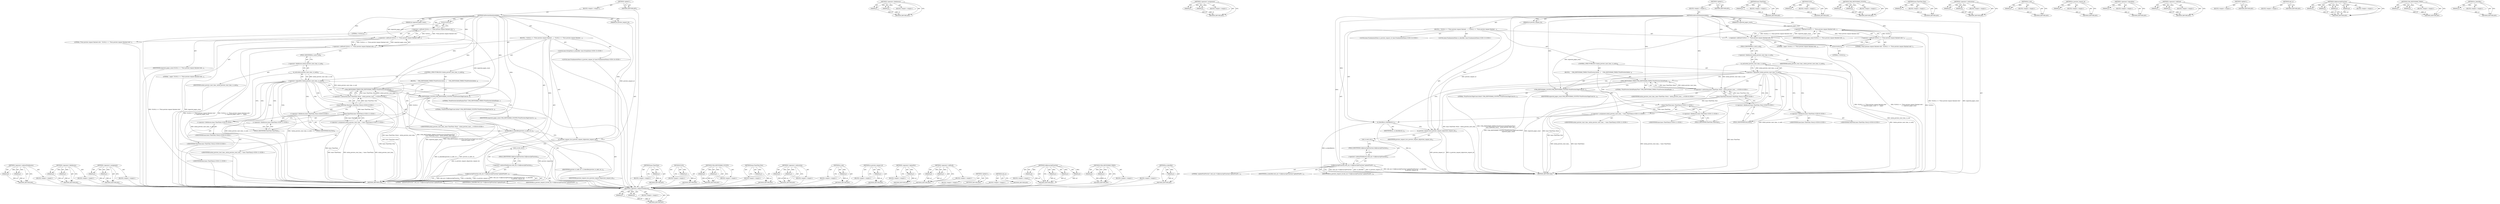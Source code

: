 digraph "ui_identifier" {
vulnerable_159 [label=<(METHOD,&lt;operator&gt;.indirectFieldAccess)>];
vulnerable_160 [label=<(PARAM,p1)>];
vulnerable_161 [label=<(PARAM,p2)>];
vulnerable_162 [label=<(BLOCK,&lt;empty&gt;,&lt;empty&gt;)>];
vulnerable_163 [label=<(METHOD_RETURN,ANY)>];
vulnerable_111 [label=<(METHOD,&lt;operator&gt;.fieldAccess)>];
vulnerable_112 [label=<(PARAM,p1)>];
vulnerable_113 [label=<(PARAM,p2)>];
vulnerable_114 [label=<(BLOCK,&lt;empty&gt;,&lt;empty&gt;)>];
vulnerable_115 [label=<(METHOD_RETURN,ANY)>];
vulnerable_135 [label=<(METHOD,&lt;operator&gt;.assignment)>];
vulnerable_136 [label=<(PARAM,p1)>];
vulnerable_137 [label=<(PARAM,p2)>];
vulnerable_138 [label=<(BLOCK,&lt;empty&gt;,&lt;empty&gt;)>];
vulnerable_139 [label=<(METHOD_RETURN,ANY)>];
vulnerable_6 [label=<(METHOD,&lt;global&gt;)<SUB>1</SUB>>];
vulnerable_7 [label=<(BLOCK,&lt;empty&gt;,&lt;empty&gt;)<SUB>1</SUB>>];
vulnerable_8 [label=<(METHOD,OnPreviewDataIsAvailable)<SUB>1</SUB>>];
vulnerable_9 [label=<(PARAM,int expected_pages_count)<SUB>1</SUB>>];
vulnerable_10 [label=<(PARAM,int preview_request_id)<SUB>2</SUB>>];
vulnerable_11 [label=<(BLOCK,{
  VLOG(1) &lt;&lt; &quot;Print preview request finished ...,{
  VLOG(1) &lt;&lt; &quot;Print preview request finished ...)<SUB>2</SUB>>];
vulnerable_12 [label=<(&lt;operator&gt;.shiftLeft,VLOG(1) &lt;&lt; &quot;Print preview request finished with...)<SUB>3</SUB>>];
vulnerable_13 [label=<(&lt;operator&gt;.shiftLeft,VLOG(1) &lt;&lt; &quot;Print preview request finished with...)<SUB>3</SUB>>];
vulnerable_14 [label=<(&lt;operator&gt;.shiftLeft,VLOG(1) &lt;&lt; &quot;Print preview request finished with &quot;)<SUB>3</SUB>>];
vulnerable_15 [label=<(VLOG,VLOG(1))<SUB>3</SUB>>];
vulnerable_16 [label=<(LITERAL,1,VLOG(1))<SUB>3</SUB>>];
vulnerable_17 [label=<(LITERAL,&quot;Print preview request finished with &quot;,VLOG(1) &lt;&lt; &quot;Print preview request finished with &quot;)<SUB>3</SUB>>];
vulnerable_18 [label=<(IDENTIFIER,expected_pages_count,VLOG(1) &lt;&lt; &quot;Print preview request finished with...)<SUB>4</SUB>>];
vulnerable_19 [label=<(LITERAL,&quot; pages&quot;,VLOG(1) &lt;&lt; &quot;Print preview request finished with...)<SUB>4</SUB>>];
vulnerable_20 [label=<(CONTROL_STRUCTURE,IF,if (!initial_preview_start_time_.is_null()))<SUB>6</SUB>>];
vulnerable_21 [label=<(&lt;operator&gt;.logicalNot,!initial_preview_start_time_.is_null())<SUB>6</SUB>>];
vulnerable_22 [label=<(is_null,initial_preview_start_time_.is_null())<SUB>6</SUB>>];
vulnerable_23 [label=<(&lt;operator&gt;.fieldAccess,initial_preview_start_time_.is_null)<SUB>6</SUB>>];
vulnerable_24 [label=<(IDENTIFIER,initial_preview_start_time_,initial_preview_start_time_.is_null())<SUB>6</SUB>>];
vulnerable_25 [label=<(FIELD_IDENTIFIER,is_null,is_null)<SUB>6</SUB>>];
vulnerable_26 [label=<(BLOCK,{
    UMA_HISTOGRAM_TIMES(&quot;PrintPreview.Initial...,{
    UMA_HISTOGRAM_TIMES(&quot;PrintPreview.Initial...)<SUB>6</SUB>>];
vulnerable_27 [label=<(UMA_HISTOGRAM_TIMES,UMA_HISTOGRAM_TIMES(&quot;PrintPreview.InitialDispla...)<SUB>7</SUB>>];
vulnerable_28 [label=<(LITERAL,&quot;PrintPreview.InitialDisplayTime&quot;,UMA_HISTOGRAM_TIMES(&quot;PrintPreview.InitialDispla...)<SUB>7</SUB>>];
vulnerable_29 [label="<(&lt;operator&gt;.subtraction,base::TimeTicks::Now() - initial_preview_start_...)<SUB>8</SUB>>"];
vulnerable_30 [label="<(base.TimeTicks.Now,base::TimeTicks::Now())<SUB>8</SUB>>"];
vulnerable_31 [label="<(&lt;operator&gt;.fieldAccess,base::TimeTicks::Now)<SUB>8</SUB>>"];
vulnerable_32 [label="<(&lt;operator&gt;.fieldAccess,base::TimeTicks)<SUB>8</SUB>>"];
vulnerable_33 [label="<(IDENTIFIER,base,base::TimeTicks::Now())<SUB>8</SUB>>"];
vulnerable_34 [label="<(IDENTIFIER,TimeTicks,base::TimeTicks::Now())<SUB>8</SUB>>"];
vulnerable_35 [label=<(FIELD_IDENTIFIER,Now,Now)<SUB>8</SUB>>];
vulnerable_36 [label="<(IDENTIFIER,initial_preview_start_time_,base::TimeTicks::Now() - initial_preview_start_...)<SUB>8</SUB>>"];
vulnerable_37 [label=<(UMA_HISTOGRAM_COUNTS,UMA_HISTOGRAM_COUNTS(&quot;PrintPreview.PageCount.In...)<SUB>9</SUB>>];
vulnerable_38 [label=<(LITERAL,&quot;PrintPreview.PageCount.Initial&quot;,UMA_HISTOGRAM_COUNTS(&quot;PrintPreview.PageCount.In...)<SUB>9</SUB>>];
vulnerable_39 [label=<(IDENTIFIER,expected_pages_count,UMA_HISTOGRAM_COUNTS(&quot;PrintPreview.PageCount.In...)<SUB>10</SUB>>];
vulnerable_40 [label="<(&lt;operator&gt;.assignment,initial_preview_start_time_ = base::TimeTicks())<SUB>11</SUB>>"];
vulnerable_41 [label="<(IDENTIFIER,initial_preview_start_time_,initial_preview_start_time_ = base::TimeTicks())<SUB>11</SUB>>"];
vulnerable_42 [label="<(base.TimeTicks,base::TimeTicks())<SUB>11</SUB>>"];
vulnerable_43 [label="<(&lt;operator&gt;.fieldAccess,base::TimeTicks)<SUB>11</SUB>>"];
vulnerable_44 [label="<(IDENTIFIER,base,base::TimeTicks())<SUB>11</SUB>>"];
vulnerable_45 [label=<(FIELD_IDENTIFIER,TimeTicks,TimeTicks)<SUB>11</SUB>>];
vulnerable_46 [label="<(LOCAL,base.StringValue ui_identifier: base.StringValue)<SUB>13</SUB>>"];
vulnerable_47 [label=<(ui_identifier,ui_identifier(preview_ui_addr_str_))<SUB>13</SUB>>];
vulnerable_48 [label=<(IDENTIFIER,preview_ui_addr_str_,ui_identifier(preview_ui_addr_str_))<SUB>13</SUB>>];
vulnerable_49 [label="<(LOCAL,base.FundamentalValue ui_preview_request_id: base.FundamentalValue)<SUB>14</SUB>>"];
vulnerable_50 [label=<(ui_preview_request_id,ui_preview_request_id(preview_request_id))<SUB>14</SUB>>];
vulnerable_51 [label=<(IDENTIFIER,preview_request_id,ui_preview_request_id(preview_request_id))<SUB>14</SUB>>];
vulnerable_52 [label=<(CallJavascriptFunction,web_ui()-&gt;CallJavascriptFunction(&quot;updatePrintPr...)<SUB>15</SUB>>];
vulnerable_53 [label=<(&lt;operator&gt;.indirectFieldAccess,web_ui()-&gt;CallJavascriptFunction)<SUB>15</SUB>>];
vulnerable_54 [label=<(web_ui,web_ui())<SUB>15</SUB>>];
vulnerable_55 [label=<(FIELD_IDENTIFIER,CallJavascriptFunction,CallJavascriptFunction)<SUB>15</SUB>>];
vulnerable_56 [label=<(LITERAL,&quot;updatePrintPreview&quot;,web_ui()-&gt;CallJavascriptFunction(&quot;updatePrintPr...)<SUB>15</SUB>>];
vulnerable_57 [label=<(IDENTIFIER,ui_identifier,web_ui()-&gt;CallJavascriptFunction(&quot;updatePrintPr...)<SUB>15</SUB>>];
vulnerable_58 [label=<(IDENTIFIER,ui_preview_request_id,web_ui()-&gt;CallJavascriptFunction(&quot;updatePrintPr...)<SUB>16</SUB>>];
vulnerable_59 [label=<(METHOD_RETURN,void)<SUB>1</SUB>>];
vulnerable_61 [label=<(METHOD_RETURN,ANY)<SUB>1</SUB>>];
vulnerable_140 [label=<(METHOD,base.TimeTicks)>];
vulnerable_141 [label=<(PARAM,p1)>];
vulnerable_142 [label=<(BLOCK,&lt;empty&gt;,&lt;empty&gt;)>];
vulnerable_143 [label=<(METHOD_RETURN,ANY)>];
vulnerable_99 [label=<(METHOD,VLOG)>];
vulnerable_100 [label=<(PARAM,p1)>];
vulnerable_101 [label=<(BLOCK,&lt;empty&gt;,&lt;empty&gt;)>];
vulnerable_102 [label=<(METHOD_RETURN,ANY)>];
vulnerable_130 [label=<(METHOD,UMA_HISTOGRAM_COUNTS)>];
vulnerable_131 [label=<(PARAM,p1)>];
vulnerable_132 [label=<(PARAM,p2)>];
vulnerable_133 [label=<(BLOCK,&lt;empty&gt;,&lt;empty&gt;)>];
vulnerable_134 [label=<(METHOD_RETURN,ANY)>];
vulnerable_126 [label=<(METHOD,base.TimeTicks.Now)>];
vulnerable_127 [label=<(PARAM,p1)>];
vulnerable_128 [label=<(BLOCK,&lt;empty&gt;,&lt;empty&gt;)>];
vulnerable_129 [label=<(METHOD_RETURN,ANY)>];
vulnerable_121 [label=<(METHOD,&lt;operator&gt;.subtraction)>];
vulnerable_122 [label=<(PARAM,p1)>];
vulnerable_123 [label=<(PARAM,p2)>];
vulnerable_124 [label=<(BLOCK,&lt;empty&gt;,&lt;empty&gt;)>];
vulnerable_125 [label=<(METHOD_RETURN,ANY)>];
vulnerable_107 [label=<(METHOD,is_null)>];
vulnerable_108 [label=<(PARAM,p1)>];
vulnerable_109 [label=<(BLOCK,&lt;empty&gt;,&lt;empty&gt;)>];
vulnerable_110 [label=<(METHOD_RETURN,ANY)>];
vulnerable_148 [label=<(METHOD,ui_preview_request_id)>];
vulnerable_149 [label=<(PARAM,p1)>];
vulnerable_150 [label=<(BLOCK,&lt;empty&gt;,&lt;empty&gt;)>];
vulnerable_151 [label=<(METHOD_RETURN,ANY)>];
vulnerable_103 [label=<(METHOD,&lt;operator&gt;.logicalNot)>];
vulnerable_104 [label=<(PARAM,p1)>];
vulnerable_105 [label=<(BLOCK,&lt;empty&gt;,&lt;empty&gt;)>];
vulnerable_106 [label=<(METHOD_RETURN,ANY)>];
vulnerable_94 [label=<(METHOD,&lt;operator&gt;.shiftLeft)>];
vulnerable_95 [label=<(PARAM,p1)>];
vulnerable_96 [label=<(PARAM,p2)>];
vulnerable_97 [label=<(BLOCK,&lt;empty&gt;,&lt;empty&gt;)>];
vulnerable_98 [label=<(METHOD_RETURN,ANY)>];
vulnerable_88 [label=<(METHOD,&lt;global&gt;)<SUB>1</SUB>>];
vulnerable_89 [label=<(BLOCK,&lt;empty&gt;,&lt;empty&gt;)>];
vulnerable_90 [label=<(METHOD_RETURN,ANY)>];
vulnerable_164 [label=<(METHOD,web_ui)>];
vulnerable_165 [label=<(BLOCK,&lt;empty&gt;,&lt;empty&gt;)>];
vulnerable_166 [label=<(METHOD_RETURN,ANY)>];
vulnerable_152 [label=<(METHOD,CallJavascriptFunction)>];
vulnerable_153 [label=<(PARAM,p1)>];
vulnerable_154 [label=<(PARAM,p2)>];
vulnerable_155 [label=<(PARAM,p3)>];
vulnerable_156 [label=<(PARAM,p4)>];
vulnerable_157 [label=<(BLOCK,&lt;empty&gt;,&lt;empty&gt;)>];
vulnerable_158 [label=<(METHOD_RETURN,ANY)>];
vulnerable_116 [label=<(METHOD,UMA_HISTOGRAM_TIMES)>];
vulnerable_117 [label=<(PARAM,p1)>];
vulnerable_118 [label=<(PARAM,p2)>];
vulnerable_119 [label=<(BLOCK,&lt;empty&gt;,&lt;empty&gt;)>];
vulnerable_120 [label=<(METHOD_RETURN,ANY)>];
vulnerable_144 [label=<(METHOD,ui_identifier)>];
vulnerable_145 [label=<(PARAM,p1)>];
vulnerable_146 [label=<(BLOCK,&lt;empty&gt;,&lt;empty&gt;)>];
vulnerable_147 [label=<(METHOD_RETURN,ANY)>];
fixed_157 [label=<(METHOD,&lt;operator&gt;.indirectFieldAccess)>];
fixed_158 [label=<(PARAM,p1)>];
fixed_159 [label=<(PARAM,p2)>];
fixed_160 [label=<(BLOCK,&lt;empty&gt;,&lt;empty&gt;)>];
fixed_161 [label=<(METHOD_RETURN,ANY)>];
fixed_109 [label=<(METHOD,&lt;operator&gt;.fieldAccess)>];
fixed_110 [label=<(PARAM,p1)>];
fixed_111 [label=<(PARAM,p2)>];
fixed_112 [label=<(BLOCK,&lt;empty&gt;,&lt;empty&gt;)>];
fixed_113 [label=<(METHOD_RETURN,ANY)>];
fixed_133 [label=<(METHOD,&lt;operator&gt;.assignment)>];
fixed_134 [label=<(PARAM,p1)>];
fixed_135 [label=<(PARAM,p2)>];
fixed_136 [label=<(BLOCK,&lt;empty&gt;,&lt;empty&gt;)>];
fixed_137 [label=<(METHOD_RETURN,ANY)>];
fixed_6 [label=<(METHOD,&lt;global&gt;)<SUB>1</SUB>>];
fixed_7 [label=<(BLOCK,&lt;empty&gt;,&lt;empty&gt;)<SUB>1</SUB>>];
fixed_8 [label=<(METHOD,OnPreviewDataIsAvailable)<SUB>1</SUB>>];
fixed_9 [label=<(PARAM,int expected_pages_count)<SUB>1</SUB>>];
fixed_10 [label=<(PARAM,int preview_request_id)<SUB>2</SUB>>];
fixed_11 [label=<(BLOCK,{
  VLOG(1) &lt;&lt; &quot;Print preview request finished ...,{
  VLOG(1) &lt;&lt; &quot;Print preview request finished ...)<SUB>2</SUB>>];
fixed_12 [label=<(&lt;operator&gt;.shiftLeft,VLOG(1) &lt;&lt; &quot;Print preview request finished with...)<SUB>3</SUB>>];
fixed_13 [label=<(&lt;operator&gt;.shiftLeft,VLOG(1) &lt;&lt; &quot;Print preview request finished with...)<SUB>3</SUB>>];
fixed_14 [label=<(&lt;operator&gt;.shiftLeft,VLOG(1) &lt;&lt; &quot;Print preview request finished with &quot;)<SUB>3</SUB>>];
fixed_15 [label=<(VLOG,VLOG(1))<SUB>3</SUB>>];
fixed_16 [label=<(LITERAL,1,VLOG(1))<SUB>3</SUB>>];
fixed_17 [label=<(LITERAL,&quot;Print preview request finished with &quot;,VLOG(1) &lt;&lt; &quot;Print preview request finished with &quot;)<SUB>3</SUB>>];
fixed_18 [label=<(IDENTIFIER,expected_pages_count,VLOG(1) &lt;&lt; &quot;Print preview request finished with...)<SUB>4</SUB>>];
fixed_19 [label=<(LITERAL,&quot; pages&quot;,VLOG(1) &lt;&lt; &quot;Print preview request finished with...)<SUB>4</SUB>>];
fixed_20 [label=<(CONTROL_STRUCTURE,IF,if (!initial_preview_start_time_.is_null()))<SUB>6</SUB>>];
fixed_21 [label=<(&lt;operator&gt;.logicalNot,!initial_preview_start_time_.is_null())<SUB>6</SUB>>];
fixed_22 [label=<(is_null,initial_preview_start_time_.is_null())<SUB>6</SUB>>];
fixed_23 [label=<(&lt;operator&gt;.fieldAccess,initial_preview_start_time_.is_null)<SUB>6</SUB>>];
fixed_24 [label=<(IDENTIFIER,initial_preview_start_time_,initial_preview_start_time_.is_null())<SUB>6</SUB>>];
fixed_25 [label=<(FIELD_IDENTIFIER,is_null,is_null)<SUB>6</SUB>>];
fixed_26 [label=<(BLOCK,{
    UMA_HISTOGRAM_TIMES(&quot;PrintPreview.Initial...,{
    UMA_HISTOGRAM_TIMES(&quot;PrintPreview.Initial...)<SUB>6</SUB>>];
fixed_27 [label=<(UMA_HISTOGRAM_TIMES,UMA_HISTOGRAM_TIMES(&quot;PrintPreview.InitialDispla...)<SUB>7</SUB>>];
fixed_28 [label=<(LITERAL,&quot;PrintPreview.InitialDisplayTime&quot;,UMA_HISTOGRAM_TIMES(&quot;PrintPreview.InitialDispla...)<SUB>7</SUB>>];
fixed_29 [label="<(&lt;operator&gt;.subtraction,base::TimeTicks::Now() - initial_preview_start_...)<SUB>8</SUB>>"];
fixed_30 [label="<(base.TimeTicks.Now,base::TimeTicks::Now())<SUB>8</SUB>>"];
fixed_31 [label="<(&lt;operator&gt;.fieldAccess,base::TimeTicks::Now)<SUB>8</SUB>>"];
fixed_32 [label="<(&lt;operator&gt;.fieldAccess,base::TimeTicks)<SUB>8</SUB>>"];
fixed_33 [label="<(IDENTIFIER,base,base::TimeTicks::Now())<SUB>8</SUB>>"];
fixed_34 [label="<(IDENTIFIER,TimeTicks,base::TimeTicks::Now())<SUB>8</SUB>>"];
fixed_35 [label=<(FIELD_IDENTIFIER,Now,Now)<SUB>8</SUB>>];
fixed_36 [label="<(IDENTIFIER,initial_preview_start_time_,base::TimeTicks::Now() - initial_preview_start_...)<SUB>8</SUB>>"];
fixed_37 [label=<(UMA_HISTOGRAM_COUNTS,UMA_HISTOGRAM_COUNTS(&quot;PrintPreview.PageCount.In...)<SUB>9</SUB>>];
fixed_38 [label=<(LITERAL,&quot;PrintPreview.PageCount.Initial&quot;,UMA_HISTOGRAM_COUNTS(&quot;PrintPreview.PageCount.In...)<SUB>9</SUB>>];
fixed_39 [label=<(IDENTIFIER,expected_pages_count,UMA_HISTOGRAM_COUNTS(&quot;PrintPreview.PageCount.In...)<SUB>10</SUB>>];
fixed_40 [label="<(&lt;operator&gt;.assignment,initial_preview_start_time_ = base::TimeTicks())<SUB>11</SUB>>"];
fixed_41 [label="<(IDENTIFIER,initial_preview_start_time_,initial_preview_start_time_ = base::TimeTicks())<SUB>11</SUB>>"];
fixed_42 [label="<(base.TimeTicks,base::TimeTicks())<SUB>11</SUB>>"];
fixed_43 [label="<(&lt;operator&gt;.fieldAccess,base::TimeTicks)<SUB>11</SUB>>"];
fixed_44 [label="<(IDENTIFIER,base,base::TimeTicks())<SUB>11</SUB>>"];
fixed_45 [label=<(FIELD_IDENTIFIER,TimeTicks,TimeTicks)<SUB>11</SUB>>];
fixed_46 [label="<(LOCAL,base.FundamentalValue ui_identifier: base.FundamentalValue)<SUB>13</SUB>>"];
fixed_47 [label=<(ui_identifier,ui_identifier(id_))<SUB>13</SUB>>];
fixed_48 [label=<(IDENTIFIER,id_,ui_identifier(id_))<SUB>13</SUB>>];
fixed_49 [label="<(LOCAL,base.FundamentalValue ui_preview_request_id: base.FundamentalValue)<SUB>14</SUB>>"];
fixed_50 [label=<(ui_preview_request_id,ui_preview_request_id(preview_request_id))<SUB>14</SUB>>];
fixed_51 [label=<(IDENTIFIER,preview_request_id,ui_preview_request_id(preview_request_id))<SUB>14</SUB>>];
fixed_52 [label=<(CallJavascriptFunction,web_ui()-&gt;CallJavascriptFunction(&quot;updatePrintPr...)<SUB>15</SUB>>];
fixed_53 [label=<(&lt;operator&gt;.indirectFieldAccess,web_ui()-&gt;CallJavascriptFunction)<SUB>15</SUB>>];
fixed_54 [label=<(web_ui,web_ui())<SUB>15</SUB>>];
fixed_55 [label=<(FIELD_IDENTIFIER,CallJavascriptFunction,CallJavascriptFunction)<SUB>15</SUB>>];
fixed_56 [label=<(LITERAL,&quot;updatePrintPreview&quot;,web_ui()-&gt;CallJavascriptFunction(&quot;updatePrintPr...)<SUB>15</SUB>>];
fixed_57 [label=<(IDENTIFIER,ui_identifier,web_ui()-&gt;CallJavascriptFunction(&quot;updatePrintPr...)<SUB>15</SUB>>];
fixed_58 [label=<(IDENTIFIER,ui_preview_request_id,web_ui()-&gt;CallJavascriptFunction(&quot;updatePrintPr...)<SUB>16</SUB>>];
fixed_59 [label=<(METHOD_RETURN,void)<SUB>1</SUB>>];
fixed_61 [label=<(METHOD_RETURN,ANY)<SUB>1</SUB>>];
fixed_138 [label=<(METHOD,base.TimeTicks)>];
fixed_139 [label=<(PARAM,p1)>];
fixed_140 [label=<(BLOCK,&lt;empty&gt;,&lt;empty&gt;)>];
fixed_141 [label=<(METHOD_RETURN,ANY)>];
fixed_97 [label=<(METHOD,VLOG)>];
fixed_98 [label=<(PARAM,p1)>];
fixed_99 [label=<(BLOCK,&lt;empty&gt;,&lt;empty&gt;)>];
fixed_100 [label=<(METHOD_RETURN,ANY)>];
fixed_128 [label=<(METHOD,UMA_HISTOGRAM_COUNTS)>];
fixed_129 [label=<(PARAM,p1)>];
fixed_130 [label=<(PARAM,p2)>];
fixed_131 [label=<(BLOCK,&lt;empty&gt;,&lt;empty&gt;)>];
fixed_132 [label=<(METHOD_RETURN,ANY)>];
fixed_124 [label=<(METHOD,base.TimeTicks.Now)>];
fixed_125 [label=<(PARAM,p1)>];
fixed_126 [label=<(BLOCK,&lt;empty&gt;,&lt;empty&gt;)>];
fixed_127 [label=<(METHOD_RETURN,ANY)>];
fixed_119 [label=<(METHOD,&lt;operator&gt;.subtraction)>];
fixed_120 [label=<(PARAM,p1)>];
fixed_121 [label=<(PARAM,p2)>];
fixed_122 [label=<(BLOCK,&lt;empty&gt;,&lt;empty&gt;)>];
fixed_123 [label=<(METHOD_RETURN,ANY)>];
fixed_105 [label=<(METHOD,is_null)>];
fixed_106 [label=<(PARAM,p1)>];
fixed_107 [label=<(BLOCK,&lt;empty&gt;,&lt;empty&gt;)>];
fixed_108 [label=<(METHOD_RETURN,ANY)>];
fixed_146 [label=<(METHOD,ui_preview_request_id)>];
fixed_147 [label=<(PARAM,p1)>];
fixed_148 [label=<(BLOCK,&lt;empty&gt;,&lt;empty&gt;)>];
fixed_149 [label=<(METHOD_RETURN,ANY)>];
fixed_101 [label=<(METHOD,&lt;operator&gt;.logicalNot)>];
fixed_102 [label=<(PARAM,p1)>];
fixed_103 [label=<(BLOCK,&lt;empty&gt;,&lt;empty&gt;)>];
fixed_104 [label=<(METHOD_RETURN,ANY)>];
fixed_92 [label=<(METHOD,&lt;operator&gt;.shiftLeft)>];
fixed_93 [label=<(PARAM,p1)>];
fixed_94 [label=<(PARAM,p2)>];
fixed_95 [label=<(BLOCK,&lt;empty&gt;,&lt;empty&gt;)>];
fixed_96 [label=<(METHOD_RETURN,ANY)>];
fixed_86 [label=<(METHOD,&lt;global&gt;)<SUB>1</SUB>>];
fixed_87 [label=<(BLOCK,&lt;empty&gt;,&lt;empty&gt;)>];
fixed_88 [label=<(METHOD_RETURN,ANY)>];
fixed_162 [label=<(METHOD,web_ui)>];
fixed_163 [label=<(BLOCK,&lt;empty&gt;,&lt;empty&gt;)>];
fixed_164 [label=<(METHOD_RETURN,ANY)>];
fixed_150 [label=<(METHOD,CallJavascriptFunction)>];
fixed_151 [label=<(PARAM,p1)>];
fixed_152 [label=<(PARAM,p2)>];
fixed_153 [label=<(PARAM,p3)>];
fixed_154 [label=<(PARAM,p4)>];
fixed_155 [label=<(BLOCK,&lt;empty&gt;,&lt;empty&gt;)>];
fixed_156 [label=<(METHOD_RETURN,ANY)>];
fixed_114 [label=<(METHOD,UMA_HISTOGRAM_TIMES)>];
fixed_115 [label=<(PARAM,p1)>];
fixed_116 [label=<(PARAM,p2)>];
fixed_117 [label=<(BLOCK,&lt;empty&gt;,&lt;empty&gt;)>];
fixed_118 [label=<(METHOD_RETURN,ANY)>];
fixed_142 [label=<(METHOD,ui_identifier)>];
fixed_143 [label=<(PARAM,p1)>];
fixed_144 [label=<(BLOCK,&lt;empty&gt;,&lt;empty&gt;)>];
fixed_145 [label=<(METHOD_RETURN,ANY)>];
vulnerable_159 -> vulnerable_160  [key=0, label="AST: "];
vulnerable_159 -> vulnerable_160  [key=1, label="DDG: "];
vulnerable_159 -> vulnerable_162  [key=0, label="AST: "];
vulnerable_159 -> vulnerable_161  [key=0, label="AST: "];
vulnerable_159 -> vulnerable_161  [key=1, label="DDG: "];
vulnerable_159 -> vulnerable_163  [key=0, label="AST: "];
vulnerable_159 -> vulnerable_163  [key=1, label="CFG: "];
vulnerable_160 -> vulnerable_163  [key=0, label="DDG: p1"];
vulnerable_161 -> vulnerable_163  [key=0, label="DDG: p2"];
vulnerable_162 -> fixed_157  [key=0];
vulnerable_163 -> fixed_157  [key=0];
vulnerable_111 -> vulnerable_112  [key=0, label="AST: "];
vulnerable_111 -> vulnerable_112  [key=1, label="DDG: "];
vulnerable_111 -> vulnerable_114  [key=0, label="AST: "];
vulnerable_111 -> vulnerable_113  [key=0, label="AST: "];
vulnerable_111 -> vulnerable_113  [key=1, label="DDG: "];
vulnerable_111 -> vulnerable_115  [key=0, label="AST: "];
vulnerable_111 -> vulnerable_115  [key=1, label="CFG: "];
vulnerable_112 -> vulnerable_115  [key=0, label="DDG: p1"];
vulnerable_113 -> vulnerable_115  [key=0, label="DDG: p2"];
vulnerable_114 -> fixed_157  [key=0];
vulnerable_115 -> fixed_157  [key=0];
vulnerable_135 -> vulnerable_136  [key=0, label="AST: "];
vulnerable_135 -> vulnerable_136  [key=1, label="DDG: "];
vulnerable_135 -> vulnerable_138  [key=0, label="AST: "];
vulnerable_135 -> vulnerable_137  [key=0, label="AST: "];
vulnerable_135 -> vulnerable_137  [key=1, label="DDG: "];
vulnerable_135 -> vulnerable_139  [key=0, label="AST: "];
vulnerable_135 -> vulnerable_139  [key=1, label="CFG: "];
vulnerable_136 -> vulnerable_139  [key=0, label="DDG: p1"];
vulnerable_137 -> vulnerable_139  [key=0, label="DDG: p2"];
vulnerable_138 -> fixed_157  [key=0];
vulnerable_139 -> fixed_157  [key=0];
vulnerable_6 -> vulnerable_7  [key=0, label="AST: "];
vulnerable_6 -> vulnerable_61  [key=0, label="AST: "];
vulnerable_6 -> vulnerable_61  [key=1, label="CFG: "];
vulnerable_7 -> vulnerable_8  [key=0, label="AST: "];
vulnerable_8 -> vulnerable_9  [key=0, label="AST: "];
vulnerable_8 -> vulnerable_9  [key=1, label="DDG: "];
vulnerable_8 -> vulnerable_10  [key=0, label="AST: "];
vulnerable_8 -> vulnerable_10  [key=1, label="DDG: "];
vulnerable_8 -> vulnerable_11  [key=0, label="AST: "];
vulnerable_8 -> vulnerable_59  [key=0, label="AST: "];
vulnerable_8 -> vulnerable_15  [key=0, label="CFG: "];
vulnerable_8 -> vulnerable_15  [key=1, label="DDG: "];
vulnerable_8 -> vulnerable_12  [key=0, label="DDG: "];
vulnerable_8 -> vulnerable_47  [key=0, label="DDG: "];
vulnerable_8 -> vulnerable_50  [key=0, label="DDG: "];
vulnerable_8 -> vulnerable_52  [key=0, label="DDG: "];
vulnerable_8 -> vulnerable_13  [key=0, label="DDG: "];
vulnerable_8 -> vulnerable_14  [key=0, label="DDG: "];
vulnerable_8 -> vulnerable_27  [key=0, label="DDG: "];
vulnerable_8 -> vulnerable_37  [key=0, label="DDG: "];
vulnerable_8 -> vulnerable_29  [key=0, label="DDG: "];
vulnerable_9 -> vulnerable_13  [key=0, label="DDG: expected_pages_count"];
vulnerable_10 -> vulnerable_50  [key=0, label="DDG: preview_request_id"];
vulnerable_11 -> vulnerable_12  [key=0, label="AST: "];
vulnerable_11 -> vulnerable_20  [key=0, label="AST: "];
vulnerable_11 -> vulnerable_46  [key=0, label="AST: "];
vulnerable_11 -> vulnerable_47  [key=0, label="AST: "];
vulnerable_11 -> vulnerable_49  [key=0, label="AST: "];
vulnerable_11 -> vulnerable_50  [key=0, label="AST: "];
vulnerable_11 -> vulnerable_52  [key=0, label="AST: "];
vulnerable_12 -> vulnerable_13  [key=0, label="AST: "];
vulnerable_12 -> vulnerable_19  [key=0, label="AST: "];
vulnerable_12 -> vulnerable_25  [key=0, label="CFG: "];
vulnerable_12 -> vulnerable_59  [key=0, label="DDG: VLOG(1) &lt;&lt; &quot;Print preview request finished with &quot;
          &lt;&lt; expected_pages_count"];
vulnerable_12 -> vulnerable_59  [key=1, label="DDG: VLOG(1) &lt;&lt; &quot;Print preview request finished with &quot;
          &lt;&lt; expected_pages_count &lt;&lt; &quot; pages&quot;"];
vulnerable_13 -> vulnerable_14  [key=0, label="AST: "];
vulnerable_13 -> vulnerable_18  [key=0, label="AST: "];
vulnerable_13 -> vulnerable_12  [key=0, label="CFG: "];
vulnerable_13 -> vulnerable_12  [key=1, label="DDG: VLOG(1) &lt;&lt; &quot;Print preview request finished with &quot;"];
vulnerable_13 -> vulnerable_12  [key=2, label="DDG: expected_pages_count"];
vulnerable_13 -> vulnerable_59  [key=0, label="DDG: VLOG(1) &lt;&lt; &quot;Print preview request finished with &quot;"];
vulnerable_13 -> vulnerable_59  [key=1, label="DDG: expected_pages_count"];
vulnerable_13 -> vulnerable_37  [key=0, label="DDG: expected_pages_count"];
vulnerable_14 -> vulnerable_15  [key=0, label="AST: "];
vulnerable_14 -> vulnerable_17  [key=0, label="AST: "];
vulnerable_14 -> vulnerable_13  [key=0, label="CFG: "];
vulnerable_14 -> vulnerable_13  [key=1, label="DDG: VLOG(1)"];
vulnerable_14 -> vulnerable_13  [key=2, label="DDG: &quot;Print preview request finished with &quot;"];
vulnerable_14 -> vulnerable_59  [key=0, label="DDG: VLOG(1)"];
vulnerable_15 -> vulnerable_16  [key=0, label="AST: "];
vulnerable_15 -> vulnerable_14  [key=0, label="CFG: "];
vulnerable_15 -> vulnerable_14  [key=1, label="DDG: 1"];
vulnerable_16 -> fixed_157  [key=0];
vulnerable_17 -> fixed_157  [key=0];
vulnerable_18 -> fixed_157  [key=0];
vulnerable_19 -> fixed_157  [key=0];
vulnerable_20 -> vulnerable_21  [key=0, label="AST: "];
vulnerable_20 -> vulnerable_26  [key=0, label="AST: "];
vulnerable_21 -> vulnerable_22  [key=0, label="AST: "];
vulnerable_21 -> vulnerable_32  [key=0, label="CFG: "];
vulnerable_21 -> vulnerable_32  [key=1, label="CDG: "];
vulnerable_21 -> vulnerable_47  [key=0, label="CFG: "];
vulnerable_21 -> vulnerable_59  [key=0, label="DDG: initial_preview_start_time_.is_null()"];
vulnerable_21 -> vulnerable_59  [key=1, label="DDG: !initial_preview_start_time_.is_null()"];
vulnerable_21 -> vulnerable_40  [key=0, label="CDG: "];
vulnerable_21 -> vulnerable_30  [key=0, label="CDG: "];
vulnerable_21 -> vulnerable_29  [key=0, label="CDG: "];
vulnerable_21 -> vulnerable_42  [key=0, label="CDG: "];
vulnerable_21 -> vulnerable_35  [key=0, label="CDG: "];
vulnerable_21 -> vulnerable_37  [key=0, label="CDG: "];
vulnerable_21 -> vulnerable_45  [key=0, label="CDG: "];
vulnerable_21 -> vulnerable_27  [key=0, label="CDG: "];
vulnerable_21 -> vulnerable_31  [key=0, label="CDG: "];
vulnerable_21 -> vulnerable_43  [key=0, label="CDG: "];
vulnerable_22 -> vulnerable_23  [key=0, label="AST: "];
vulnerable_22 -> vulnerable_21  [key=0, label="CFG: "];
vulnerable_22 -> vulnerable_21  [key=1, label="DDG: initial_preview_start_time_.is_null"];
vulnerable_22 -> vulnerable_59  [key=0, label="DDG: initial_preview_start_time_.is_null"];
vulnerable_22 -> vulnerable_29  [key=0, label="DDG: initial_preview_start_time_.is_null"];
vulnerable_23 -> vulnerable_24  [key=0, label="AST: "];
vulnerable_23 -> vulnerable_25  [key=0, label="AST: "];
vulnerable_23 -> vulnerable_22  [key=0, label="CFG: "];
vulnerable_24 -> fixed_157  [key=0];
vulnerable_25 -> vulnerable_23  [key=0, label="CFG: "];
vulnerable_26 -> vulnerable_27  [key=0, label="AST: "];
vulnerable_26 -> vulnerable_37  [key=0, label="AST: "];
vulnerable_26 -> vulnerable_40  [key=0, label="AST: "];
vulnerable_27 -> vulnerable_28  [key=0, label="AST: "];
vulnerable_27 -> vulnerable_29  [key=0, label="AST: "];
vulnerable_27 -> vulnerable_37  [key=0, label="CFG: "];
vulnerable_27 -> vulnerable_59  [key=0, label="DDG: base::TimeTicks::Now() - initial_preview_start_time_"];
vulnerable_27 -> vulnerable_59  [key=1, label="DDG: UMA_HISTOGRAM_TIMES(&quot;PrintPreview.InitialDisplayTime&quot;,
                        base::TimeTicks::Now() - initial_preview_start_time_)"];
vulnerable_28 -> fixed_157  [key=0];
vulnerable_29 -> vulnerable_30  [key=0, label="AST: "];
vulnerable_29 -> vulnerable_36  [key=0, label="AST: "];
vulnerable_29 -> vulnerable_27  [key=0, label="CFG: "];
vulnerable_29 -> vulnerable_27  [key=1, label="DDG: base::TimeTicks::Now()"];
vulnerable_29 -> vulnerable_27  [key=2, label="DDG: initial_preview_start_time_"];
vulnerable_29 -> vulnerable_59  [key=0, label="DDG: base::TimeTicks::Now()"];
vulnerable_30 -> vulnerable_31  [key=0, label="AST: "];
vulnerable_30 -> vulnerable_29  [key=0, label="CFG: "];
vulnerable_30 -> vulnerable_29  [key=1, label="DDG: base::TimeTicks::Now"];
vulnerable_30 -> vulnerable_59  [key=0, label="DDG: base::TimeTicks::Now"];
vulnerable_30 -> vulnerable_42  [key=0, label="DDG: base::TimeTicks::Now"];
vulnerable_31 -> vulnerable_32  [key=0, label="AST: "];
vulnerable_31 -> vulnerable_35  [key=0, label="AST: "];
vulnerable_31 -> vulnerable_30  [key=0, label="CFG: "];
vulnerable_32 -> vulnerable_33  [key=0, label="AST: "];
vulnerable_32 -> vulnerable_34  [key=0, label="AST: "];
vulnerable_32 -> vulnerable_35  [key=0, label="CFG: "];
vulnerable_33 -> fixed_157  [key=0];
vulnerable_34 -> fixed_157  [key=0];
vulnerable_35 -> vulnerable_31  [key=0, label="CFG: "];
vulnerable_36 -> fixed_157  [key=0];
vulnerable_37 -> vulnerable_38  [key=0, label="AST: "];
vulnerable_37 -> vulnerable_39  [key=0, label="AST: "];
vulnerable_37 -> vulnerable_45  [key=0, label="CFG: "];
vulnerable_37 -> vulnerable_59  [key=0, label="DDG: expected_pages_count"];
vulnerable_37 -> vulnerable_59  [key=1, label="DDG: UMA_HISTOGRAM_COUNTS(&quot;PrintPreview.PageCount.Initial&quot;,
                          expected_pages_count)"];
vulnerable_38 -> fixed_157  [key=0];
vulnerable_39 -> fixed_157  [key=0];
vulnerable_40 -> vulnerable_41  [key=0, label="AST: "];
vulnerable_40 -> vulnerable_42  [key=0, label="AST: "];
vulnerable_40 -> vulnerable_47  [key=0, label="CFG: "];
vulnerable_40 -> vulnerable_59  [key=0, label="DDG: initial_preview_start_time_"];
vulnerable_40 -> vulnerable_59  [key=1, label="DDG: base::TimeTicks()"];
vulnerable_40 -> vulnerable_59  [key=2, label="DDG: initial_preview_start_time_ = base::TimeTicks()"];
vulnerable_41 -> fixed_157  [key=0];
vulnerable_42 -> vulnerable_43  [key=0, label="AST: "];
vulnerable_42 -> vulnerable_40  [key=0, label="CFG: "];
vulnerable_42 -> vulnerable_40  [key=1, label="DDG: base::TimeTicks"];
vulnerable_42 -> vulnerable_59  [key=0, label="DDG: base::TimeTicks"];
vulnerable_43 -> vulnerable_44  [key=0, label="AST: "];
vulnerable_43 -> vulnerable_45  [key=0, label="AST: "];
vulnerable_43 -> vulnerable_42  [key=0, label="CFG: "];
vulnerable_44 -> fixed_157  [key=0];
vulnerable_45 -> vulnerable_43  [key=0, label="CFG: "];
vulnerable_46 -> fixed_157  [key=0];
vulnerable_47 -> vulnerable_48  [key=0, label="AST: "];
vulnerable_47 -> vulnerable_50  [key=0, label="CFG: "];
vulnerable_47 -> vulnerable_59  [key=0, label="DDG: ui_identifier(preview_ui_addr_str_)"];
vulnerable_47 -> vulnerable_59  [key=1, label="DDG: preview_ui_addr_str_"];
vulnerable_48 -> fixed_157  [key=0];
vulnerable_49 -> fixed_157  [key=0];
vulnerable_50 -> vulnerable_51  [key=0, label="AST: "];
vulnerable_50 -> vulnerable_54  [key=0, label="CFG: "];
vulnerable_50 -> vulnerable_59  [key=0, label="DDG: preview_request_id"];
vulnerable_50 -> vulnerable_59  [key=1, label="DDG: ui_preview_request_id(preview_request_id)"];
vulnerable_51 -> fixed_157  [key=0];
vulnerable_52 -> vulnerable_53  [key=0, label="AST: "];
vulnerable_52 -> vulnerable_56  [key=0, label="AST: "];
vulnerable_52 -> vulnerable_57  [key=0, label="AST: "];
vulnerable_52 -> vulnerable_58  [key=0, label="AST: "];
vulnerable_52 -> vulnerable_59  [key=0, label="CFG: "];
vulnerable_52 -> vulnerable_59  [key=1, label="DDG: web_ui()-&gt;CallJavascriptFunction"];
vulnerable_52 -> vulnerable_59  [key=2, label="DDG: ui_identifier"];
vulnerable_52 -> vulnerable_59  [key=3, label="DDG: ui_preview_request_id"];
vulnerable_52 -> vulnerable_59  [key=4, label="DDG: web_ui()-&gt;CallJavascriptFunction(&quot;updatePrintPreview&quot;, ui_identifier,
                                    ui_preview_request_id)"];
vulnerable_53 -> vulnerable_54  [key=0, label="AST: "];
vulnerable_53 -> vulnerable_55  [key=0, label="AST: "];
vulnerable_53 -> vulnerable_52  [key=0, label="CFG: "];
vulnerable_54 -> vulnerable_55  [key=0, label="CFG: "];
vulnerable_55 -> vulnerable_53  [key=0, label="CFG: "];
vulnerable_56 -> fixed_157  [key=0];
vulnerable_57 -> fixed_157  [key=0];
vulnerable_58 -> fixed_157  [key=0];
vulnerable_59 -> fixed_157  [key=0];
vulnerable_61 -> fixed_157  [key=0];
vulnerable_140 -> vulnerable_141  [key=0, label="AST: "];
vulnerable_140 -> vulnerable_141  [key=1, label="DDG: "];
vulnerable_140 -> vulnerable_142  [key=0, label="AST: "];
vulnerable_140 -> vulnerable_143  [key=0, label="AST: "];
vulnerable_140 -> vulnerable_143  [key=1, label="CFG: "];
vulnerable_141 -> vulnerable_143  [key=0, label="DDG: p1"];
vulnerable_142 -> fixed_157  [key=0];
vulnerable_143 -> fixed_157  [key=0];
vulnerable_99 -> vulnerable_100  [key=0, label="AST: "];
vulnerable_99 -> vulnerable_100  [key=1, label="DDG: "];
vulnerable_99 -> vulnerable_101  [key=0, label="AST: "];
vulnerable_99 -> vulnerable_102  [key=0, label="AST: "];
vulnerable_99 -> vulnerable_102  [key=1, label="CFG: "];
vulnerable_100 -> vulnerable_102  [key=0, label="DDG: p1"];
vulnerable_101 -> fixed_157  [key=0];
vulnerable_102 -> fixed_157  [key=0];
vulnerable_130 -> vulnerable_131  [key=0, label="AST: "];
vulnerable_130 -> vulnerable_131  [key=1, label="DDG: "];
vulnerable_130 -> vulnerable_133  [key=0, label="AST: "];
vulnerable_130 -> vulnerable_132  [key=0, label="AST: "];
vulnerable_130 -> vulnerable_132  [key=1, label="DDG: "];
vulnerable_130 -> vulnerable_134  [key=0, label="AST: "];
vulnerable_130 -> vulnerable_134  [key=1, label="CFG: "];
vulnerable_131 -> vulnerable_134  [key=0, label="DDG: p1"];
vulnerable_132 -> vulnerable_134  [key=0, label="DDG: p2"];
vulnerable_133 -> fixed_157  [key=0];
vulnerable_134 -> fixed_157  [key=0];
vulnerable_126 -> vulnerable_127  [key=0, label="AST: "];
vulnerable_126 -> vulnerable_127  [key=1, label="DDG: "];
vulnerable_126 -> vulnerable_128  [key=0, label="AST: "];
vulnerable_126 -> vulnerable_129  [key=0, label="AST: "];
vulnerable_126 -> vulnerable_129  [key=1, label="CFG: "];
vulnerable_127 -> vulnerable_129  [key=0, label="DDG: p1"];
vulnerable_128 -> fixed_157  [key=0];
vulnerable_129 -> fixed_157  [key=0];
vulnerable_121 -> vulnerable_122  [key=0, label="AST: "];
vulnerable_121 -> vulnerable_122  [key=1, label="DDG: "];
vulnerable_121 -> vulnerable_124  [key=0, label="AST: "];
vulnerable_121 -> vulnerable_123  [key=0, label="AST: "];
vulnerable_121 -> vulnerable_123  [key=1, label="DDG: "];
vulnerable_121 -> vulnerable_125  [key=0, label="AST: "];
vulnerable_121 -> vulnerable_125  [key=1, label="CFG: "];
vulnerable_122 -> vulnerable_125  [key=0, label="DDG: p1"];
vulnerable_123 -> vulnerable_125  [key=0, label="DDG: p2"];
vulnerable_124 -> fixed_157  [key=0];
vulnerable_125 -> fixed_157  [key=0];
vulnerable_107 -> vulnerable_108  [key=0, label="AST: "];
vulnerable_107 -> vulnerable_108  [key=1, label="DDG: "];
vulnerable_107 -> vulnerable_109  [key=0, label="AST: "];
vulnerable_107 -> vulnerable_110  [key=0, label="AST: "];
vulnerable_107 -> vulnerable_110  [key=1, label="CFG: "];
vulnerable_108 -> vulnerable_110  [key=0, label="DDG: p1"];
vulnerable_109 -> fixed_157  [key=0];
vulnerable_110 -> fixed_157  [key=0];
vulnerable_148 -> vulnerable_149  [key=0, label="AST: "];
vulnerable_148 -> vulnerable_149  [key=1, label="DDG: "];
vulnerable_148 -> vulnerable_150  [key=0, label="AST: "];
vulnerable_148 -> vulnerable_151  [key=0, label="AST: "];
vulnerable_148 -> vulnerable_151  [key=1, label="CFG: "];
vulnerable_149 -> vulnerable_151  [key=0, label="DDG: p1"];
vulnerable_150 -> fixed_157  [key=0];
vulnerable_151 -> fixed_157  [key=0];
vulnerable_103 -> vulnerable_104  [key=0, label="AST: "];
vulnerable_103 -> vulnerable_104  [key=1, label="DDG: "];
vulnerable_103 -> vulnerable_105  [key=0, label="AST: "];
vulnerable_103 -> vulnerable_106  [key=0, label="AST: "];
vulnerable_103 -> vulnerable_106  [key=1, label="CFG: "];
vulnerable_104 -> vulnerable_106  [key=0, label="DDG: p1"];
vulnerable_105 -> fixed_157  [key=0];
vulnerable_106 -> fixed_157  [key=0];
vulnerable_94 -> vulnerable_95  [key=0, label="AST: "];
vulnerable_94 -> vulnerable_95  [key=1, label="DDG: "];
vulnerable_94 -> vulnerable_97  [key=0, label="AST: "];
vulnerable_94 -> vulnerable_96  [key=0, label="AST: "];
vulnerable_94 -> vulnerable_96  [key=1, label="DDG: "];
vulnerable_94 -> vulnerable_98  [key=0, label="AST: "];
vulnerable_94 -> vulnerable_98  [key=1, label="CFG: "];
vulnerable_95 -> vulnerable_98  [key=0, label="DDG: p1"];
vulnerable_96 -> vulnerable_98  [key=0, label="DDG: p2"];
vulnerable_97 -> fixed_157  [key=0];
vulnerable_98 -> fixed_157  [key=0];
vulnerable_88 -> vulnerable_89  [key=0, label="AST: "];
vulnerable_88 -> vulnerable_90  [key=0, label="AST: "];
vulnerable_88 -> vulnerable_90  [key=1, label="CFG: "];
vulnerable_89 -> fixed_157  [key=0];
vulnerable_90 -> fixed_157  [key=0];
vulnerable_164 -> vulnerable_165  [key=0, label="AST: "];
vulnerable_164 -> vulnerable_166  [key=0, label="AST: "];
vulnerable_164 -> vulnerable_166  [key=1, label="CFG: "];
vulnerable_165 -> fixed_157  [key=0];
vulnerable_166 -> fixed_157  [key=0];
vulnerable_152 -> vulnerable_153  [key=0, label="AST: "];
vulnerable_152 -> vulnerable_153  [key=1, label="DDG: "];
vulnerable_152 -> vulnerable_157  [key=0, label="AST: "];
vulnerable_152 -> vulnerable_154  [key=0, label="AST: "];
vulnerable_152 -> vulnerable_154  [key=1, label="DDG: "];
vulnerable_152 -> vulnerable_158  [key=0, label="AST: "];
vulnerable_152 -> vulnerable_158  [key=1, label="CFG: "];
vulnerable_152 -> vulnerable_155  [key=0, label="AST: "];
vulnerable_152 -> vulnerable_155  [key=1, label="DDG: "];
vulnerable_152 -> vulnerable_156  [key=0, label="AST: "];
vulnerable_152 -> vulnerable_156  [key=1, label="DDG: "];
vulnerable_153 -> vulnerable_158  [key=0, label="DDG: p1"];
vulnerable_154 -> vulnerable_158  [key=0, label="DDG: p2"];
vulnerable_155 -> vulnerable_158  [key=0, label="DDG: p3"];
vulnerable_156 -> vulnerable_158  [key=0, label="DDG: p4"];
vulnerable_157 -> fixed_157  [key=0];
vulnerable_158 -> fixed_157  [key=0];
vulnerable_116 -> vulnerable_117  [key=0, label="AST: "];
vulnerable_116 -> vulnerable_117  [key=1, label="DDG: "];
vulnerable_116 -> vulnerable_119  [key=0, label="AST: "];
vulnerable_116 -> vulnerable_118  [key=0, label="AST: "];
vulnerable_116 -> vulnerable_118  [key=1, label="DDG: "];
vulnerable_116 -> vulnerable_120  [key=0, label="AST: "];
vulnerable_116 -> vulnerable_120  [key=1, label="CFG: "];
vulnerable_117 -> vulnerable_120  [key=0, label="DDG: p1"];
vulnerable_118 -> vulnerable_120  [key=0, label="DDG: p2"];
vulnerable_119 -> fixed_157  [key=0];
vulnerable_120 -> fixed_157  [key=0];
vulnerable_144 -> vulnerable_145  [key=0, label="AST: "];
vulnerable_144 -> vulnerable_145  [key=1, label="DDG: "];
vulnerable_144 -> vulnerable_146  [key=0, label="AST: "];
vulnerable_144 -> vulnerable_147  [key=0, label="AST: "];
vulnerable_144 -> vulnerable_147  [key=1, label="CFG: "];
vulnerable_145 -> vulnerable_147  [key=0, label="DDG: p1"];
vulnerable_146 -> fixed_157  [key=0];
vulnerable_147 -> fixed_157  [key=0];
fixed_157 -> fixed_158  [key=0, label="AST: "];
fixed_157 -> fixed_158  [key=1, label="DDG: "];
fixed_157 -> fixed_160  [key=0, label="AST: "];
fixed_157 -> fixed_159  [key=0, label="AST: "];
fixed_157 -> fixed_159  [key=1, label="DDG: "];
fixed_157 -> fixed_161  [key=0, label="AST: "];
fixed_157 -> fixed_161  [key=1, label="CFG: "];
fixed_158 -> fixed_161  [key=0, label="DDG: p1"];
fixed_159 -> fixed_161  [key=0, label="DDG: p2"];
fixed_109 -> fixed_110  [key=0, label="AST: "];
fixed_109 -> fixed_110  [key=1, label="DDG: "];
fixed_109 -> fixed_112  [key=0, label="AST: "];
fixed_109 -> fixed_111  [key=0, label="AST: "];
fixed_109 -> fixed_111  [key=1, label="DDG: "];
fixed_109 -> fixed_113  [key=0, label="AST: "];
fixed_109 -> fixed_113  [key=1, label="CFG: "];
fixed_110 -> fixed_113  [key=0, label="DDG: p1"];
fixed_111 -> fixed_113  [key=0, label="DDG: p2"];
fixed_133 -> fixed_134  [key=0, label="AST: "];
fixed_133 -> fixed_134  [key=1, label="DDG: "];
fixed_133 -> fixed_136  [key=0, label="AST: "];
fixed_133 -> fixed_135  [key=0, label="AST: "];
fixed_133 -> fixed_135  [key=1, label="DDG: "];
fixed_133 -> fixed_137  [key=0, label="AST: "];
fixed_133 -> fixed_137  [key=1, label="CFG: "];
fixed_134 -> fixed_137  [key=0, label="DDG: p1"];
fixed_135 -> fixed_137  [key=0, label="DDG: p2"];
fixed_6 -> fixed_7  [key=0, label="AST: "];
fixed_6 -> fixed_61  [key=0, label="AST: "];
fixed_6 -> fixed_61  [key=1, label="CFG: "];
fixed_7 -> fixed_8  [key=0, label="AST: "];
fixed_8 -> fixed_9  [key=0, label="AST: "];
fixed_8 -> fixed_9  [key=1, label="DDG: "];
fixed_8 -> fixed_10  [key=0, label="AST: "];
fixed_8 -> fixed_10  [key=1, label="DDG: "];
fixed_8 -> fixed_11  [key=0, label="AST: "];
fixed_8 -> fixed_59  [key=0, label="AST: "];
fixed_8 -> fixed_15  [key=0, label="CFG: "];
fixed_8 -> fixed_15  [key=1, label="DDG: "];
fixed_8 -> fixed_12  [key=0, label="DDG: "];
fixed_8 -> fixed_47  [key=0, label="DDG: "];
fixed_8 -> fixed_50  [key=0, label="DDG: "];
fixed_8 -> fixed_52  [key=0, label="DDG: "];
fixed_8 -> fixed_13  [key=0, label="DDG: "];
fixed_8 -> fixed_14  [key=0, label="DDG: "];
fixed_8 -> fixed_27  [key=0, label="DDG: "];
fixed_8 -> fixed_37  [key=0, label="DDG: "];
fixed_8 -> fixed_29  [key=0, label="DDG: "];
fixed_9 -> fixed_13  [key=0, label="DDG: expected_pages_count"];
fixed_10 -> fixed_50  [key=0, label="DDG: preview_request_id"];
fixed_11 -> fixed_12  [key=0, label="AST: "];
fixed_11 -> fixed_20  [key=0, label="AST: "];
fixed_11 -> fixed_46  [key=0, label="AST: "];
fixed_11 -> fixed_47  [key=0, label="AST: "];
fixed_11 -> fixed_49  [key=0, label="AST: "];
fixed_11 -> fixed_50  [key=0, label="AST: "];
fixed_11 -> fixed_52  [key=0, label="AST: "];
fixed_12 -> fixed_13  [key=0, label="AST: "];
fixed_12 -> fixed_19  [key=0, label="AST: "];
fixed_12 -> fixed_25  [key=0, label="CFG: "];
fixed_12 -> fixed_59  [key=0, label="DDG: VLOG(1) &lt;&lt; &quot;Print preview request finished with &quot;
          &lt;&lt; expected_pages_count"];
fixed_12 -> fixed_59  [key=1, label="DDG: VLOG(1) &lt;&lt; &quot;Print preview request finished with &quot;
          &lt;&lt; expected_pages_count &lt;&lt; &quot; pages&quot;"];
fixed_13 -> fixed_14  [key=0, label="AST: "];
fixed_13 -> fixed_18  [key=0, label="AST: "];
fixed_13 -> fixed_12  [key=0, label="CFG: "];
fixed_13 -> fixed_12  [key=1, label="DDG: VLOG(1) &lt;&lt; &quot;Print preview request finished with &quot;"];
fixed_13 -> fixed_12  [key=2, label="DDG: expected_pages_count"];
fixed_13 -> fixed_59  [key=0, label="DDG: VLOG(1) &lt;&lt; &quot;Print preview request finished with &quot;"];
fixed_13 -> fixed_59  [key=1, label="DDG: expected_pages_count"];
fixed_13 -> fixed_37  [key=0, label="DDG: expected_pages_count"];
fixed_14 -> fixed_15  [key=0, label="AST: "];
fixed_14 -> fixed_17  [key=0, label="AST: "];
fixed_14 -> fixed_13  [key=0, label="CFG: "];
fixed_14 -> fixed_13  [key=1, label="DDG: VLOG(1)"];
fixed_14 -> fixed_13  [key=2, label="DDG: &quot;Print preview request finished with &quot;"];
fixed_14 -> fixed_59  [key=0, label="DDG: VLOG(1)"];
fixed_15 -> fixed_16  [key=0, label="AST: "];
fixed_15 -> fixed_14  [key=0, label="CFG: "];
fixed_15 -> fixed_14  [key=1, label="DDG: 1"];
fixed_20 -> fixed_21  [key=0, label="AST: "];
fixed_20 -> fixed_26  [key=0, label="AST: "];
fixed_21 -> fixed_22  [key=0, label="AST: "];
fixed_21 -> fixed_32  [key=0, label="CFG: "];
fixed_21 -> fixed_32  [key=1, label="CDG: "];
fixed_21 -> fixed_47  [key=0, label="CFG: "];
fixed_21 -> fixed_59  [key=0, label="DDG: initial_preview_start_time_.is_null()"];
fixed_21 -> fixed_59  [key=1, label="DDG: !initial_preview_start_time_.is_null()"];
fixed_21 -> fixed_40  [key=0, label="CDG: "];
fixed_21 -> fixed_30  [key=0, label="CDG: "];
fixed_21 -> fixed_29  [key=0, label="CDG: "];
fixed_21 -> fixed_42  [key=0, label="CDG: "];
fixed_21 -> fixed_35  [key=0, label="CDG: "];
fixed_21 -> fixed_37  [key=0, label="CDG: "];
fixed_21 -> fixed_45  [key=0, label="CDG: "];
fixed_21 -> fixed_27  [key=0, label="CDG: "];
fixed_21 -> fixed_31  [key=0, label="CDG: "];
fixed_21 -> fixed_43  [key=0, label="CDG: "];
fixed_22 -> fixed_23  [key=0, label="AST: "];
fixed_22 -> fixed_21  [key=0, label="CFG: "];
fixed_22 -> fixed_21  [key=1, label="DDG: initial_preview_start_time_.is_null"];
fixed_22 -> fixed_59  [key=0, label="DDG: initial_preview_start_time_.is_null"];
fixed_22 -> fixed_29  [key=0, label="DDG: initial_preview_start_time_.is_null"];
fixed_23 -> fixed_24  [key=0, label="AST: "];
fixed_23 -> fixed_25  [key=0, label="AST: "];
fixed_23 -> fixed_22  [key=0, label="CFG: "];
fixed_25 -> fixed_23  [key=0, label="CFG: "];
fixed_26 -> fixed_27  [key=0, label="AST: "];
fixed_26 -> fixed_37  [key=0, label="AST: "];
fixed_26 -> fixed_40  [key=0, label="AST: "];
fixed_27 -> fixed_28  [key=0, label="AST: "];
fixed_27 -> fixed_29  [key=0, label="AST: "];
fixed_27 -> fixed_37  [key=0, label="CFG: "];
fixed_27 -> fixed_59  [key=0, label="DDG: base::TimeTicks::Now() - initial_preview_start_time_"];
fixed_27 -> fixed_59  [key=1, label="DDG: UMA_HISTOGRAM_TIMES(&quot;PrintPreview.InitialDisplayTime&quot;,
                        base::TimeTicks::Now() - initial_preview_start_time_)"];
fixed_29 -> fixed_30  [key=0, label="AST: "];
fixed_29 -> fixed_36  [key=0, label="AST: "];
fixed_29 -> fixed_27  [key=0, label="CFG: "];
fixed_29 -> fixed_27  [key=1, label="DDG: base::TimeTicks::Now()"];
fixed_29 -> fixed_27  [key=2, label="DDG: initial_preview_start_time_"];
fixed_29 -> fixed_59  [key=0, label="DDG: base::TimeTicks::Now()"];
fixed_30 -> fixed_31  [key=0, label="AST: "];
fixed_30 -> fixed_29  [key=0, label="CFG: "];
fixed_30 -> fixed_29  [key=1, label="DDG: base::TimeTicks::Now"];
fixed_30 -> fixed_59  [key=0, label="DDG: base::TimeTicks::Now"];
fixed_30 -> fixed_42  [key=0, label="DDG: base::TimeTicks::Now"];
fixed_31 -> fixed_32  [key=0, label="AST: "];
fixed_31 -> fixed_35  [key=0, label="AST: "];
fixed_31 -> fixed_30  [key=0, label="CFG: "];
fixed_32 -> fixed_33  [key=0, label="AST: "];
fixed_32 -> fixed_34  [key=0, label="AST: "];
fixed_32 -> fixed_35  [key=0, label="CFG: "];
fixed_35 -> fixed_31  [key=0, label="CFG: "];
fixed_37 -> fixed_38  [key=0, label="AST: "];
fixed_37 -> fixed_39  [key=0, label="AST: "];
fixed_37 -> fixed_45  [key=0, label="CFG: "];
fixed_37 -> fixed_59  [key=0, label="DDG: expected_pages_count"];
fixed_37 -> fixed_59  [key=1, label="DDG: UMA_HISTOGRAM_COUNTS(&quot;PrintPreview.PageCount.Initial&quot;,
                          expected_pages_count)"];
fixed_40 -> fixed_41  [key=0, label="AST: "];
fixed_40 -> fixed_42  [key=0, label="AST: "];
fixed_40 -> fixed_47  [key=0, label="CFG: "];
fixed_40 -> fixed_59  [key=0, label="DDG: initial_preview_start_time_"];
fixed_40 -> fixed_59  [key=1, label="DDG: base::TimeTicks()"];
fixed_40 -> fixed_59  [key=2, label="DDG: initial_preview_start_time_ = base::TimeTicks()"];
fixed_42 -> fixed_43  [key=0, label="AST: "];
fixed_42 -> fixed_40  [key=0, label="CFG: "];
fixed_42 -> fixed_40  [key=1, label="DDG: base::TimeTicks"];
fixed_42 -> fixed_59  [key=0, label="DDG: base::TimeTicks"];
fixed_43 -> fixed_44  [key=0, label="AST: "];
fixed_43 -> fixed_45  [key=0, label="AST: "];
fixed_43 -> fixed_42  [key=0, label="CFG: "];
fixed_45 -> fixed_43  [key=0, label="CFG: "];
fixed_47 -> fixed_48  [key=0, label="AST: "];
fixed_47 -> fixed_50  [key=0, label="CFG: "];
fixed_47 -> fixed_59  [key=0, label="DDG: ui_identifier(id_)"];
fixed_47 -> fixed_59  [key=1, label="DDG: id_"];
fixed_50 -> fixed_51  [key=0, label="AST: "];
fixed_50 -> fixed_54  [key=0, label="CFG: "];
fixed_50 -> fixed_59  [key=0, label="DDG: preview_request_id"];
fixed_50 -> fixed_59  [key=1, label="DDG: ui_preview_request_id(preview_request_id)"];
fixed_52 -> fixed_53  [key=0, label="AST: "];
fixed_52 -> fixed_56  [key=0, label="AST: "];
fixed_52 -> fixed_57  [key=0, label="AST: "];
fixed_52 -> fixed_58  [key=0, label="AST: "];
fixed_52 -> fixed_59  [key=0, label="CFG: "];
fixed_52 -> fixed_59  [key=1, label="DDG: web_ui()-&gt;CallJavascriptFunction"];
fixed_52 -> fixed_59  [key=2, label="DDG: ui_identifier"];
fixed_52 -> fixed_59  [key=3, label="DDG: ui_preview_request_id"];
fixed_52 -> fixed_59  [key=4, label="DDG: web_ui()-&gt;CallJavascriptFunction(&quot;updatePrintPreview&quot;, ui_identifier,
                                    ui_preview_request_id)"];
fixed_53 -> fixed_54  [key=0, label="AST: "];
fixed_53 -> fixed_55  [key=0, label="AST: "];
fixed_53 -> fixed_52  [key=0, label="CFG: "];
fixed_54 -> fixed_55  [key=0, label="CFG: "];
fixed_55 -> fixed_53  [key=0, label="CFG: "];
fixed_138 -> fixed_139  [key=0, label="AST: "];
fixed_138 -> fixed_139  [key=1, label="DDG: "];
fixed_138 -> fixed_140  [key=0, label="AST: "];
fixed_138 -> fixed_141  [key=0, label="AST: "];
fixed_138 -> fixed_141  [key=1, label="CFG: "];
fixed_139 -> fixed_141  [key=0, label="DDG: p1"];
fixed_97 -> fixed_98  [key=0, label="AST: "];
fixed_97 -> fixed_98  [key=1, label="DDG: "];
fixed_97 -> fixed_99  [key=0, label="AST: "];
fixed_97 -> fixed_100  [key=0, label="AST: "];
fixed_97 -> fixed_100  [key=1, label="CFG: "];
fixed_98 -> fixed_100  [key=0, label="DDG: p1"];
fixed_128 -> fixed_129  [key=0, label="AST: "];
fixed_128 -> fixed_129  [key=1, label="DDG: "];
fixed_128 -> fixed_131  [key=0, label="AST: "];
fixed_128 -> fixed_130  [key=0, label="AST: "];
fixed_128 -> fixed_130  [key=1, label="DDG: "];
fixed_128 -> fixed_132  [key=0, label="AST: "];
fixed_128 -> fixed_132  [key=1, label="CFG: "];
fixed_129 -> fixed_132  [key=0, label="DDG: p1"];
fixed_130 -> fixed_132  [key=0, label="DDG: p2"];
fixed_124 -> fixed_125  [key=0, label="AST: "];
fixed_124 -> fixed_125  [key=1, label="DDG: "];
fixed_124 -> fixed_126  [key=0, label="AST: "];
fixed_124 -> fixed_127  [key=0, label="AST: "];
fixed_124 -> fixed_127  [key=1, label="CFG: "];
fixed_125 -> fixed_127  [key=0, label="DDG: p1"];
fixed_119 -> fixed_120  [key=0, label="AST: "];
fixed_119 -> fixed_120  [key=1, label="DDG: "];
fixed_119 -> fixed_122  [key=0, label="AST: "];
fixed_119 -> fixed_121  [key=0, label="AST: "];
fixed_119 -> fixed_121  [key=1, label="DDG: "];
fixed_119 -> fixed_123  [key=0, label="AST: "];
fixed_119 -> fixed_123  [key=1, label="CFG: "];
fixed_120 -> fixed_123  [key=0, label="DDG: p1"];
fixed_121 -> fixed_123  [key=0, label="DDG: p2"];
fixed_105 -> fixed_106  [key=0, label="AST: "];
fixed_105 -> fixed_106  [key=1, label="DDG: "];
fixed_105 -> fixed_107  [key=0, label="AST: "];
fixed_105 -> fixed_108  [key=0, label="AST: "];
fixed_105 -> fixed_108  [key=1, label="CFG: "];
fixed_106 -> fixed_108  [key=0, label="DDG: p1"];
fixed_146 -> fixed_147  [key=0, label="AST: "];
fixed_146 -> fixed_147  [key=1, label="DDG: "];
fixed_146 -> fixed_148  [key=0, label="AST: "];
fixed_146 -> fixed_149  [key=0, label="AST: "];
fixed_146 -> fixed_149  [key=1, label="CFG: "];
fixed_147 -> fixed_149  [key=0, label="DDG: p1"];
fixed_101 -> fixed_102  [key=0, label="AST: "];
fixed_101 -> fixed_102  [key=1, label="DDG: "];
fixed_101 -> fixed_103  [key=0, label="AST: "];
fixed_101 -> fixed_104  [key=0, label="AST: "];
fixed_101 -> fixed_104  [key=1, label="CFG: "];
fixed_102 -> fixed_104  [key=0, label="DDG: p1"];
fixed_92 -> fixed_93  [key=0, label="AST: "];
fixed_92 -> fixed_93  [key=1, label="DDG: "];
fixed_92 -> fixed_95  [key=0, label="AST: "];
fixed_92 -> fixed_94  [key=0, label="AST: "];
fixed_92 -> fixed_94  [key=1, label="DDG: "];
fixed_92 -> fixed_96  [key=0, label="AST: "];
fixed_92 -> fixed_96  [key=1, label="CFG: "];
fixed_93 -> fixed_96  [key=0, label="DDG: p1"];
fixed_94 -> fixed_96  [key=0, label="DDG: p2"];
fixed_86 -> fixed_87  [key=0, label="AST: "];
fixed_86 -> fixed_88  [key=0, label="AST: "];
fixed_86 -> fixed_88  [key=1, label="CFG: "];
fixed_162 -> fixed_163  [key=0, label="AST: "];
fixed_162 -> fixed_164  [key=0, label="AST: "];
fixed_162 -> fixed_164  [key=1, label="CFG: "];
fixed_150 -> fixed_151  [key=0, label="AST: "];
fixed_150 -> fixed_151  [key=1, label="DDG: "];
fixed_150 -> fixed_155  [key=0, label="AST: "];
fixed_150 -> fixed_152  [key=0, label="AST: "];
fixed_150 -> fixed_152  [key=1, label="DDG: "];
fixed_150 -> fixed_156  [key=0, label="AST: "];
fixed_150 -> fixed_156  [key=1, label="CFG: "];
fixed_150 -> fixed_153  [key=0, label="AST: "];
fixed_150 -> fixed_153  [key=1, label="DDG: "];
fixed_150 -> fixed_154  [key=0, label="AST: "];
fixed_150 -> fixed_154  [key=1, label="DDG: "];
fixed_151 -> fixed_156  [key=0, label="DDG: p1"];
fixed_152 -> fixed_156  [key=0, label="DDG: p2"];
fixed_153 -> fixed_156  [key=0, label="DDG: p3"];
fixed_154 -> fixed_156  [key=0, label="DDG: p4"];
fixed_114 -> fixed_115  [key=0, label="AST: "];
fixed_114 -> fixed_115  [key=1, label="DDG: "];
fixed_114 -> fixed_117  [key=0, label="AST: "];
fixed_114 -> fixed_116  [key=0, label="AST: "];
fixed_114 -> fixed_116  [key=1, label="DDG: "];
fixed_114 -> fixed_118  [key=0, label="AST: "];
fixed_114 -> fixed_118  [key=1, label="CFG: "];
fixed_115 -> fixed_118  [key=0, label="DDG: p1"];
fixed_116 -> fixed_118  [key=0, label="DDG: p2"];
fixed_142 -> fixed_143  [key=0, label="AST: "];
fixed_142 -> fixed_143  [key=1, label="DDG: "];
fixed_142 -> fixed_144  [key=0, label="AST: "];
fixed_142 -> fixed_145  [key=0, label="AST: "];
fixed_142 -> fixed_145  [key=1, label="CFG: "];
fixed_143 -> fixed_145  [key=0, label="DDG: p1"];
}
